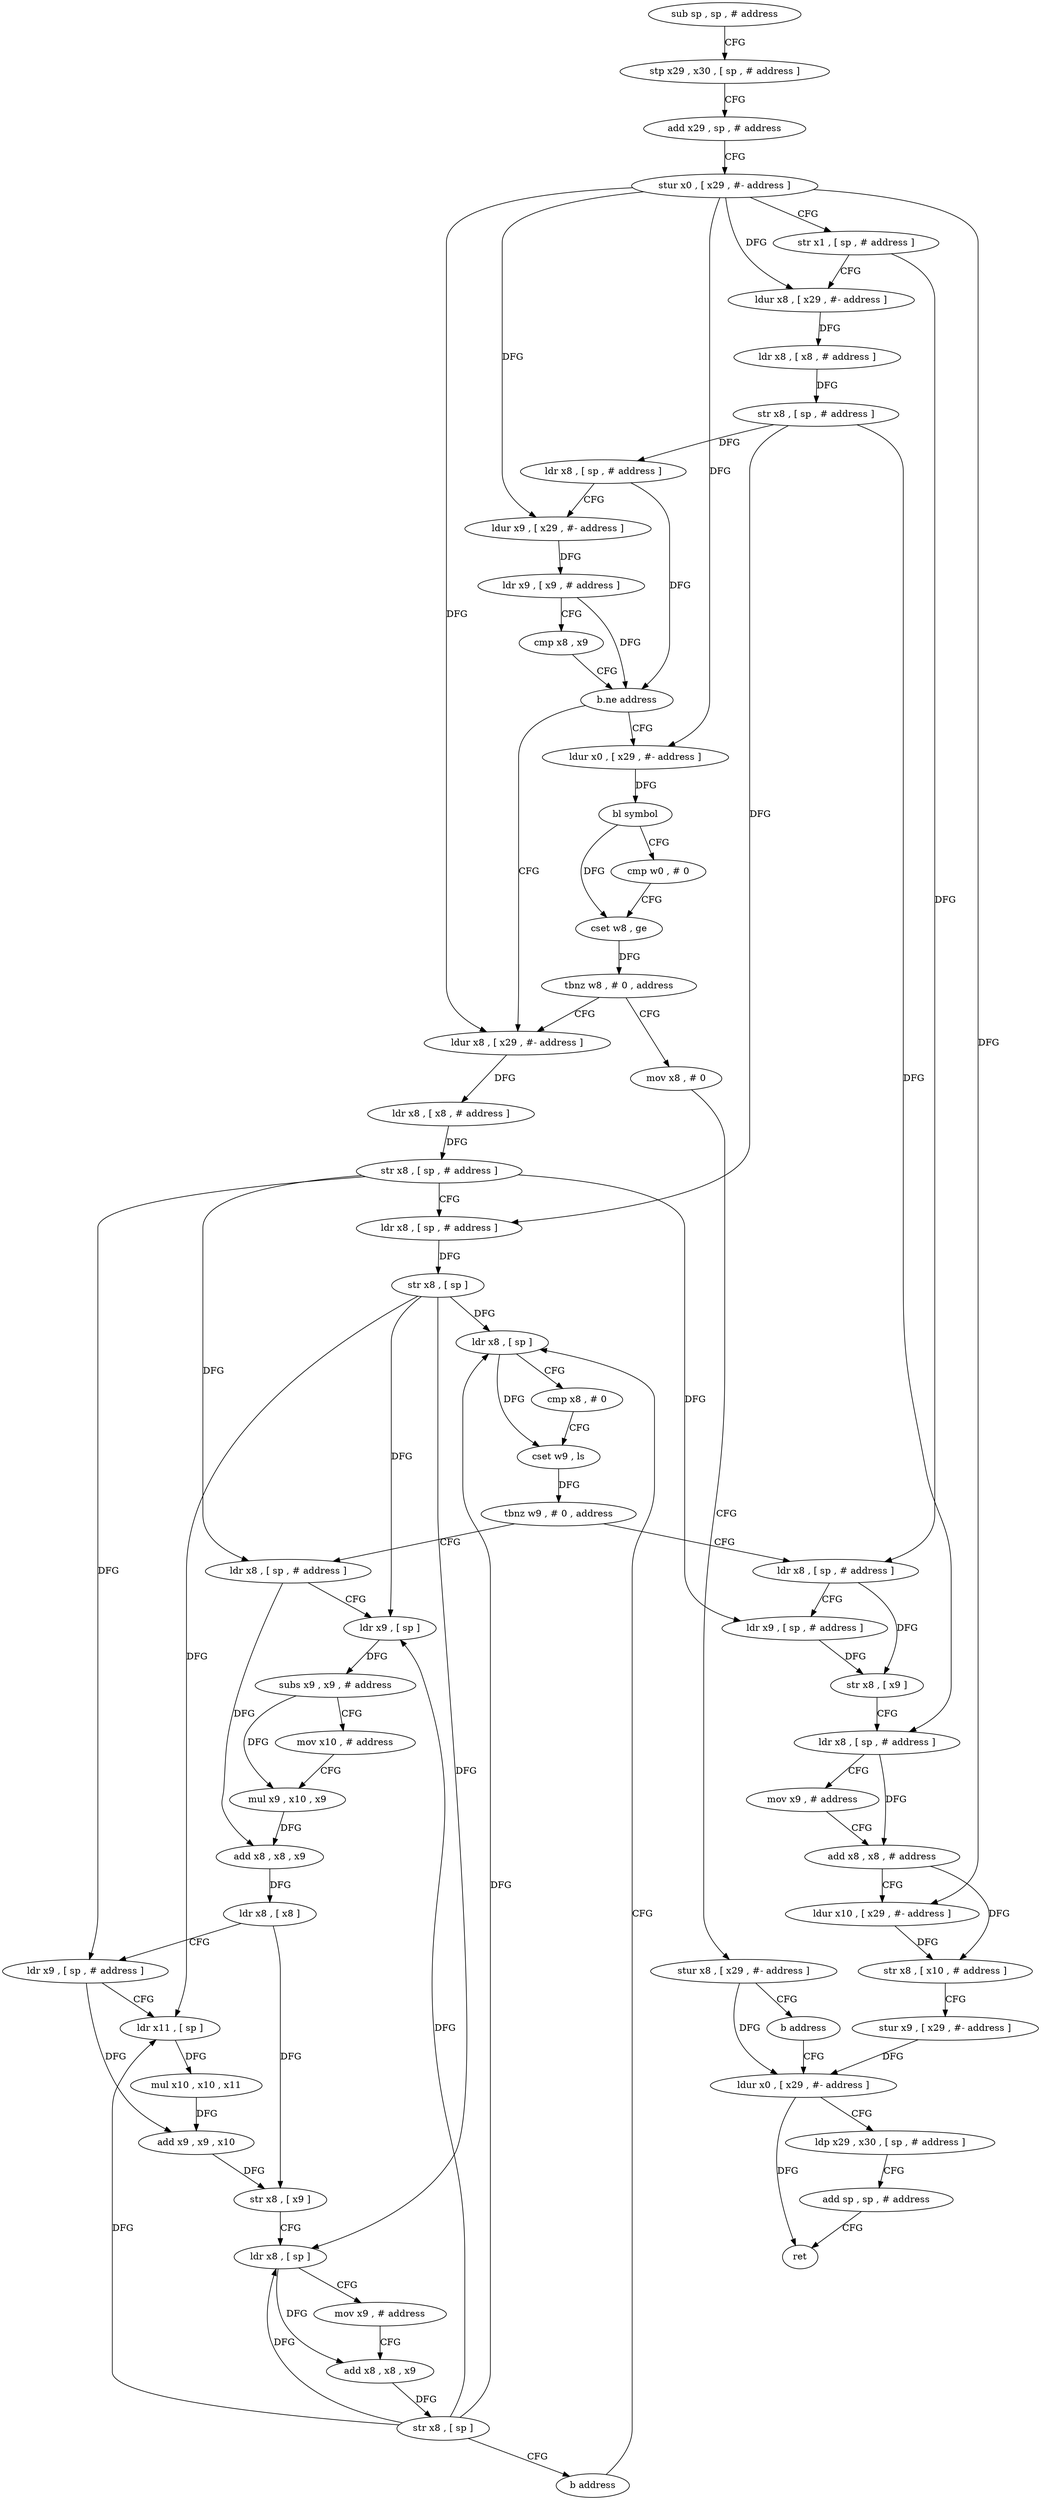 digraph "func" {
"187284" [label = "sub sp , sp , # address" ]
"187288" [label = "stp x29 , x30 , [ sp , # address ]" ]
"187292" [label = "add x29 , sp , # address" ]
"187296" [label = "stur x0 , [ x29 , #- address ]" ]
"187300" [label = "str x1 , [ sp , # address ]" ]
"187304" [label = "ldur x8 , [ x29 , #- address ]" ]
"187308" [label = "ldr x8 , [ x8 , # address ]" ]
"187312" [label = "str x8 , [ sp , # address ]" ]
"187316" [label = "ldr x8 , [ sp , # address ]" ]
"187320" [label = "ldur x9 , [ x29 , #- address ]" ]
"187324" [label = "ldr x9 , [ x9 , # address ]" ]
"187328" [label = "cmp x8 , x9" ]
"187332" [label = "b.ne address" ]
"187368" [label = "ldur x8 , [ x29 , #- address ]" ]
"187336" [label = "ldur x0 , [ x29 , #- address ]" ]
"187372" [label = "ldr x8 , [ x8 , # address ]" ]
"187376" [label = "str x8 , [ sp , # address ]" ]
"187380" [label = "ldr x8 , [ sp , # address ]" ]
"187384" [label = "str x8 , [ sp ]" ]
"187388" [label = "ldr x8 , [ sp ]" ]
"187340" [label = "bl symbol" ]
"187344" [label = "cmp w0 , # 0" ]
"187348" [label = "cset w8 , ge" ]
"187352" [label = "tbnz w8 , # 0 , address" ]
"187356" [label = "mov x8 , # 0" ]
"187472" [label = "ldr x8 , [ sp , # address ]" ]
"187476" [label = "ldr x9 , [ sp , # address ]" ]
"187480" [label = "str x8 , [ x9 ]" ]
"187484" [label = "ldr x8 , [ sp , # address ]" ]
"187488" [label = "mov x9 , # address" ]
"187492" [label = "add x8 , x8 , # address" ]
"187496" [label = "ldur x10 , [ x29 , #- address ]" ]
"187500" [label = "str x8 , [ x10 , # address ]" ]
"187504" [label = "stur x9 , [ x29 , #- address ]" ]
"187508" [label = "ldur x0 , [ x29 , #- address ]" ]
"187404" [label = "ldr x8 , [ sp , # address ]" ]
"187408" [label = "ldr x9 , [ sp ]" ]
"187412" [label = "subs x9 , x9 , # address" ]
"187416" [label = "mov x10 , # address" ]
"187420" [label = "mul x9 , x10 , x9" ]
"187424" [label = "add x8 , x8 , x9" ]
"187428" [label = "ldr x8 , [ x8 ]" ]
"187432" [label = "ldr x9 , [ sp , # address ]" ]
"187436" [label = "ldr x11 , [ sp ]" ]
"187440" [label = "mul x10 , x10 , x11" ]
"187444" [label = "add x9 , x9 , x10" ]
"187448" [label = "str x8 , [ x9 ]" ]
"187452" [label = "ldr x8 , [ sp ]" ]
"187456" [label = "mov x9 , # address" ]
"187460" [label = "add x8 , x8 , x9" ]
"187464" [label = "str x8 , [ sp ]" ]
"187468" [label = "b address" ]
"187360" [label = "stur x8 , [ x29 , #- address ]" ]
"187364" [label = "b address" ]
"187392" [label = "cmp x8 , # 0" ]
"187396" [label = "cset w9 , ls" ]
"187400" [label = "tbnz w9 , # 0 , address" ]
"187512" [label = "ldp x29 , x30 , [ sp , # address ]" ]
"187516" [label = "add sp , sp , # address" ]
"187520" [label = "ret" ]
"187284" -> "187288" [ label = "CFG" ]
"187288" -> "187292" [ label = "CFG" ]
"187292" -> "187296" [ label = "CFG" ]
"187296" -> "187300" [ label = "CFG" ]
"187296" -> "187304" [ label = "DFG" ]
"187296" -> "187320" [ label = "DFG" ]
"187296" -> "187368" [ label = "DFG" ]
"187296" -> "187336" [ label = "DFG" ]
"187296" -> "187496" [ label = "DFG" ]
"187300" -> "187304" [ label = "CFG" ]
"187300" -> "187472" [ label = "DFG" ]
"187304" -> "187308" [ label = "DFG" ]
"187308" -> "187312" [ label = "DFG" ]
"187312" -> "187316" [ label = "DFG" ]
"187312" -> "187380" [ label = "DFG" ]
"187312" -> "187484" [ label = "DFG" ]
"187316" -> "187320" [ label = "CFG" ]
"187316" -> "187332" [ label = "DFG" ]
"187320" -> "187324" [ label = "DFG" ]
"187324" -> "187328" [ label = "CFG" ]
"187324" -> "187332" [ label = "DFG" ]
"187328" -> "187332" [ label = "CFG" ]
"187332" -> "187368" [ label = "CFG" ]
"187332" -> "187336" [ label = "CFG" ]
"187368" -> "187372" [ label = "DFG" ]
"187336" -> "187340" [ label = "DFG" ]
"187372" -> "187376" [ label = "DFG" ]
"187376" -> "187380" [ label = "CFG" ]
"187376" -> "187476" [ label = "DFG" ]
"187376" -> "187404" [ label = "DFG" ]
"187376" -> "187432" [ label = "DFG" ]
"187380" -> "187384" [ label = "DFG" ]
"187384" -> "187388" [ label = "DFG" ]
"187384" -> "187408" [ label = "DFG" ]
"187384" -> "187436" [ label = "DFG" ]
"187384" -> "187452" [ label = "DFG" ]
"187388" -> "187392" [ label = "CFG" ]
"187388" -> "187396" [ label = "DFG" ]
"187340" -> "187344" [ label = "CFG" ]
"187340" -> "187348" [ label = "DFG" ]
"187344" -> "187348" [ label = "CFG" ]
"187348" -> "187352" [ label = "DFG" ]
"187352" -> "187368" [ label = "CFG" ]
"187352" -> "187356" [ label = "CFG" ]
"187356" -> "187360" [ label = "CFG" ]
"187472" -> "187476" [ label = "CFG" ]
"187472" -> "187480" [ label = "DFG" ]
"187476" -> "187480" [ label = "DFG" ]
"187480" -> "187484" [ label = "CFG" ]
"187484" -> "187488" [ label = "CFG" ]
"187484" -> "187492" [ label = "DFG" ]
"187488" -> "187492" [ label = "CFG" ]
"187492" -> "187496" [ label = "CFG" ]
"187492" -> "187500" [ label = "DFG" ]
"187496" -> "187500" [ label = "DFG" ]
"187500" -> "187504" [ label = "CFG" ]
"187504" -> "187508" [ label = "DFG" ]
"187508" -> "187512" [ label = "CFG" ]
"187508" -> "187520" [ label = "DFG" ]
"187404" -> "187408" [ label = "CFG" ]
"187404" -> "187424" [ label = "DFG" ]
"187408" -> "187412" [ label = "DFG" ]
"187412" -> "187416" [ label = "CFG" ]
"187412" -> "187420" [ label = "DFG" ]
"187416" -> "187420" [ label = "CFG" ]
"187420" -> "187424" [ label = "DFG" ]
"187424" -> "187428" [ label = "DFG" ]
"187428" -> "187432" [ label = "CFG" ]
"187428" -> "187448" [ label = "DFG" ]
"187432" -> "187436" [ label = "CFG" ]
"187432" -> "187444" [ label = "DFG" ]
"187436" -> "187440" [ label = "DFG" ]
"187440" -> "187444" [ label = "DFG" ]
"187444" -> "187448" [ label = "DFG" ]
"187448" -> "187452" [ label = "CFG" ]
"187452" -> "187456" [ label = "CFG" ]
"187452" -> "187460" [ label = "DFG" ]
"187456" -> "187460" [ label = "CFG" ]
"187460" -> "187464" [ label = "DFG" ]
"187464" -> "187468" [ label = "CFG" ]
"187464" -> "187388" [ label = "DFG" ]
"187464" -> "187408" [ label = "DFG" ]
"187464" -> "187436" [ label = "DFG" ]
"187464" -> "187452" [ label = "DFG" ]
"187468" -> "187388" [ label = "CFG" ]
"187360" -> "187364" [ label = "CFG" ]
"187360" -> "187508" [ label = "DFG" ]
"187364" -> "187508" [ label = "CFG" ]
"187392" -> "187396" [ label = "CFG" ]
"187396" -> "187400" [ label = "DFG" ]
"187400" -> "187472" [ label = "CFG" ]
"187400" -> "187404" [ label = "CFG" ]
"187512" -> "187516" [ label = "CFG" ]
"187516" -> "187520" [ label = "CFG" ]
}

